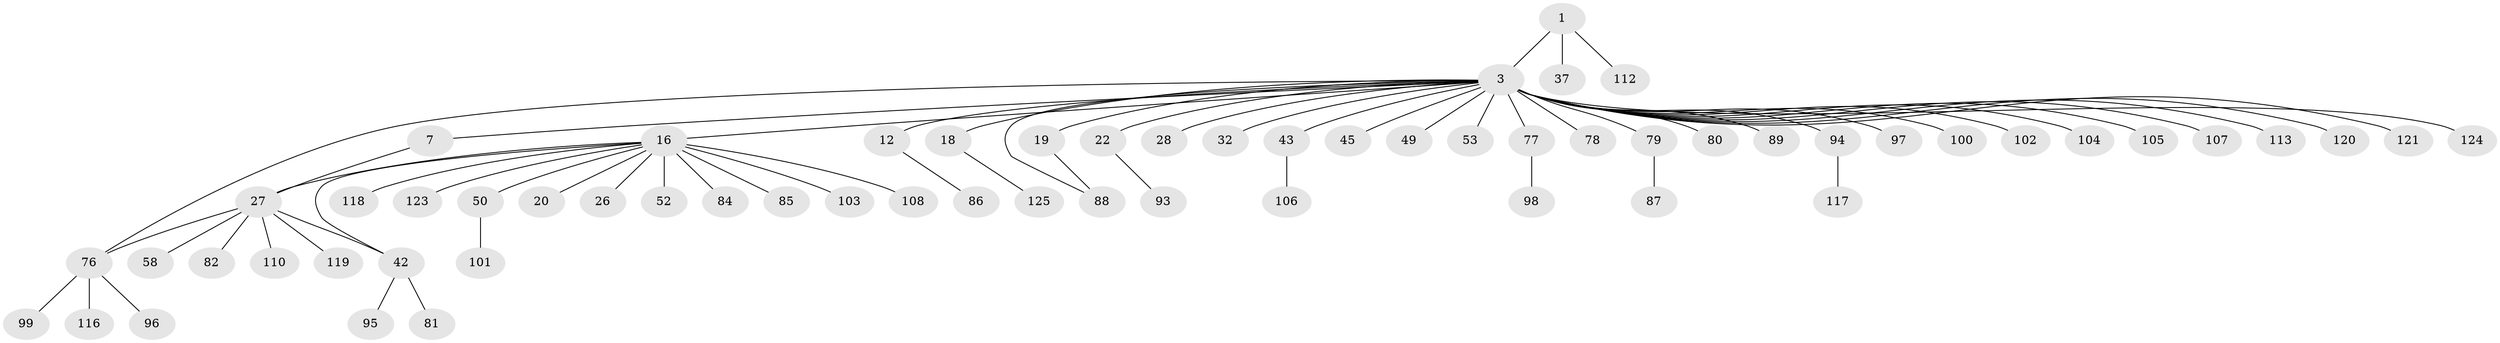 // original degree distribution, {2: 0.15748031496062992, 3: 0.06299212598425197, 30: 0.007874015748031496, 1: 0.6535433070866141, 6: 0.023622047244094488, 7: 0.015748031496062992, 4: 0.031496062992125984, 5: 0.03937007874015748, 16: 0.007874015748031496}
// Generated by graph-tools (version 1.1) at 2025/14/03/09/25 04:14:39]
// undirected, 63 vertices, 66 edges
graph export_dot {
graph [start="1"]
  node [color=gray90,style=filled];
  1 [super="+2"];
  3 [super="+59+51+30+9+15+38+4+14+11+44+24+65+5+33+31+13+8+48+6"];
  7 [super="+56+67+66+57"];
  12;
  16 [super="+17+60+35"];
  18 [super="+47"];
  19 [super="+54"];
  20;
  22 [super="+90+29"];
  26;
  27 [super="+46"];
  28;
  32 [super="+68"];
  37;
  42;
  43;
  45 [super="+74"];
  49;
  50;
  52;
  53;
  58;
  76 [super="+109"];
  77;
  78;
  79;
  80;
  81 [super="+91"];
  82;
  84;
  85;
  86;
  87;
  88;
  89;
  93;
  94;
  95 [super="+127"];
  96;
  97;
  98;
  99;
  100;
  101;
  102;
  103;
  104;
  105;
  106;
  107;
  108;
  110;
  112;
  113;
  116;
  117;
  118;
  119;
  120;
  121;
  123;
  124;
  125;
  1 -- 3;
  1 -- 112;
  1 -- 37;
  3 -- 7;
  3 -- 16 [weight=3];
  3 -- 28;
  3 -- 49;
  3 -- 77;
  3 -- 88;
  3 -- 89;
  3 -- 94;
  3 -- 107;
  3 -- 32;
  3 -- 76;
  3 -- 45;
  3 -- 121;
  3 -- 124;
  3 -- 53;
  3 -- 43;
  3 -- 100;
  3 -- 22;
  3 -- 79;
  3 -- 80;
  3 -- 105;
  3 -- 97;
  3 -- 113;
  3 -- 12;
  3 -- 78;
  3 -- 104;
  3 -- 120;
  3 -- 19;
  3 -- 102;
  3 -- 18;
  7 -- 27;
  12 -- 86;
  16 -- 84;
  16 -- 103;
  16 -- 42;
  16 -- 108;
  16 -- 50;
  16 -- 20;
  16 -- 52;
  16 -- 85;
  16 -- 118;
  16 -- 26;
  16 -- 123;
  16 -- 27;
  18 -- 125;
  19 -- 88;
  22 -- 93;
  27 -- 42;
  27 -- 82;
  27 -- 110;
  27 -- 119;
  27 -- 58;
  27 -- 76;
  42 -- 81;
  42 -- 95;
  43 -- 106;
  50 -- 101;
  76 -- 96;
  76 -- 99;
  76 -- 116;
  77 -- 98;
  79 -- 87;
  94 -- 117;
}

